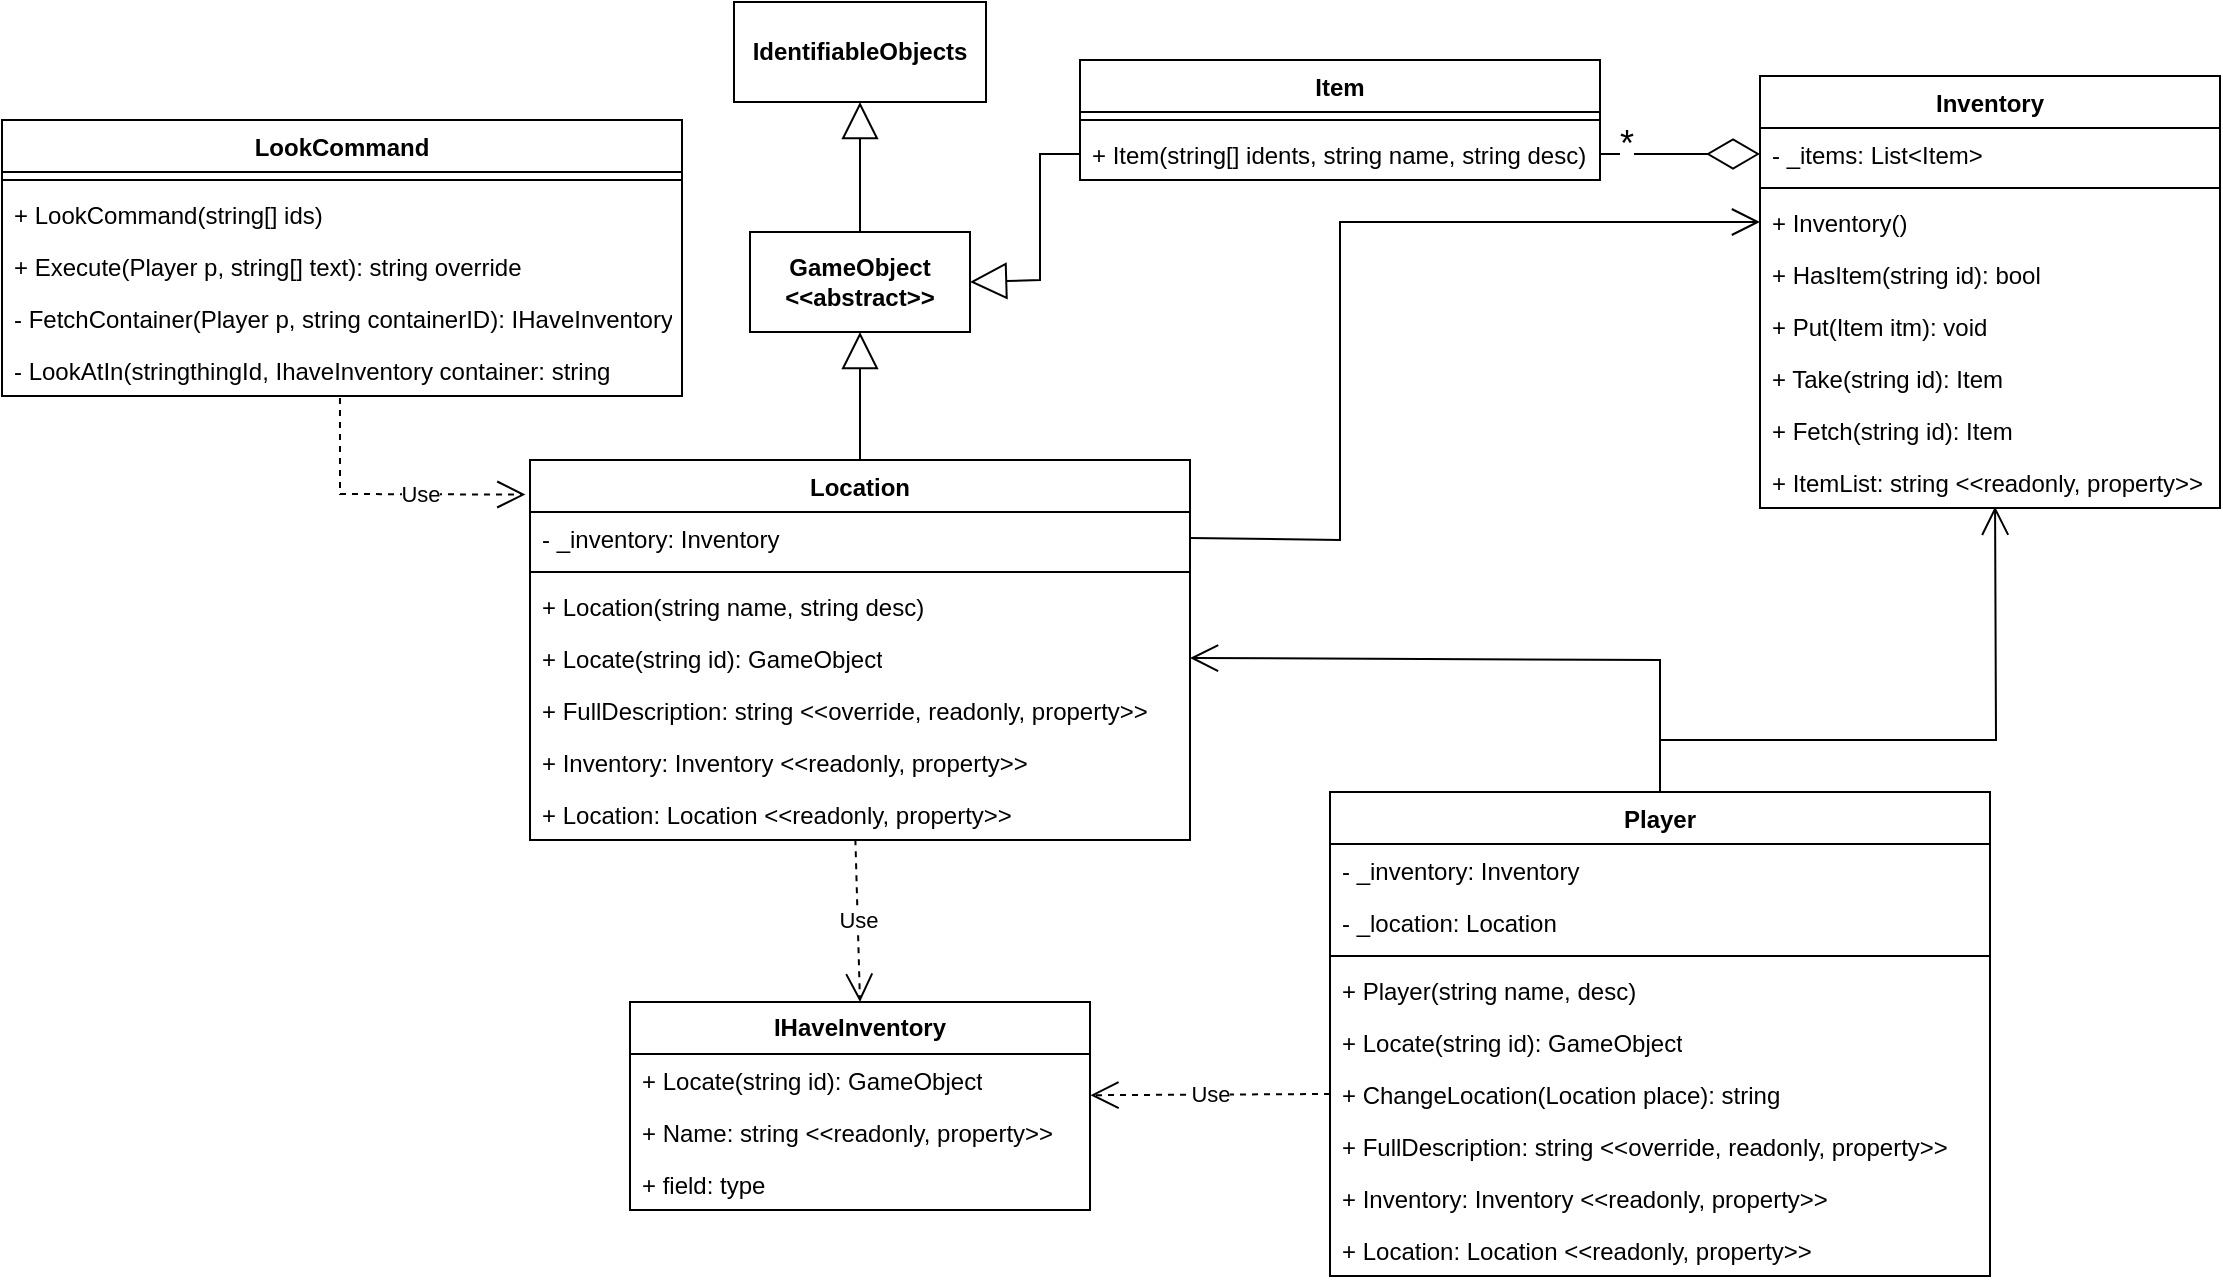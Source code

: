 <mxfile version="22.1.3" type="device" pages="2">
  <diagram name="Class diagram" id="DR_sr9mSw5OCdtNdc02W">
    <mxGraphModel dx="2901" dy="1118" grid="1" gridSize="10" guides="1" tooltips="1" connect="1" arrows="1" fold="1" page="1" pageScale="1" pageWidth="827" pageHeight="1169" math="0" shadow="0">
      <root>
        <mxCell id="0" />
        <mxCell id="1" parent="0" />
        <mxCell id="hLs-pXl9jXcIarvX4DBT-1" value="Location" style="swimlane;fontStyle=1;align=center;verticalAlign=top;childLayout=stackLayout;horizontal=1;startSize=26;horizontalStack=0;resizeParent=1;resizeParentMax=0;resizeLast=0;collapsible=1;marginBottom=0;whiteSpace=wrap;html=1;" parent="1" vertex="1">
          <mxGeometry x="195" y="540" width="330" height="190" as="geometry" />
        </mxCell>
        <mxCell id="hLs-pXl9jXcIarvX4DBT-2" value="- _inventory: Inventory" style="text;strokeColor=none;fillColor=none;align=left;verticalAlign=top;spacingLeft=4;spacingRight=4;overflow=hidden;rotatable=0;points=[[0,0.5],[1,0.5]];portConstraint=eastwest;whiteSpace=wrap;html=1;" parent="hLs-pXl9jXcIarvX4DBT-1" vertex="1">
          <mxGeometry y="26" width="330" height="26" as="geometry" />
        </mxCell>
        <mxCell id="hLs-pXl9jXcIarvX4DBT-3" value="" style="line;strokeWidth=1;fillColor=none;align=left;verticalAlign=middle;spacingTop=-1;spacingLeft=3;spacingRight=3;rotatable=0;labelPosition=right;points=[];portConstraint=eastwest;strokeColor=inherit;" parent="hLs-pXl9jXcIarvX4DBT-1" vertex="1">
          <mxGeometry y="52" width="330" height="8" as="geometry" />
        </mxCell>
        <mxCell id="hLs-pXl9jXcIarvX4DBT-4" value="+ Location(string name, string desc)" style="text;strokeColor=none;fillColor=none;align=left;verticalAlign=top;spacingLeft=4;spacingRight=4;overflow=hidden;rotatable=0;points=[[0,0.5],[1,0.5]];portConstraint=eastwest;whiteSpace=wrap;html=1;" parent="hLs-pXl9jXcIarvX4DBT-1" vertex="1">
          <mxGeometry y="60" width="330" height="26" as="geometry" />
        </mxCell>
        <mxCell id="hLs-pXl9jXcIarvX4DBT-9" value="+ Locate(string id): GameObject" style="text;strokeColor=none;fillColor=none;align=left;verticalAlign=top;spacingLeft=4;spacingRight=4;overflow=hidden;rotatable=0;points=[[0,0.5],[1,0.5]];portConstraint=eastwest;whiteSpace=wrap;html=1;" parent="hLs-pXl9jXcIarvX4DBT-1" vertex="1">
          <mxGeometry y="86" width="330" height="26" as="geometry" />
        </mxCell>
        <mxCell id="hLs-pXl9jXcIarvX4DBT-13" value="+ FullDescription: string &amp;lt;&amp;lt;override, readonly, property&amp;gt;&amp;gt;" style="text;strokeColor=none;fillColor=none;align=left;verticalAlign=top;spacingLeft=4;spacingRight=4;overflow=hidden;rotatable=0;points=[[0,0.5],[1,0.5]];portConstraint=eastwest;whiteSpace=wrap;html=1;" parent="hLs-pXl9jXcIarvX4DBT-1" vertex="1">
          <mxGeometry y="112" width="330" height="26" as="geometry" />
        </mxCell>
        <mxCell id="hLs-pXl9jXcIarvX4DBT-11" value="+ Inventory: Inventory &amp;lt;&amp;lt;readonly, property&amp;gt;&amp;gt;" style="text;strokeColor=none;fillColor=none;align=left;verticalAlign=top;spacingLeft=4;spacingRight=4;overflow=hidden;rotatable=0;points=[[0,0.5],[1,0.5]];portConstraint=eastwest;whiteSpace=wrap;html=1;" parent="hLs-pXl9jXcIarvX4DBT-1" vertex="1">
          <mxGeometry y="138" width="330" height="26" as="geometry" />
        </mxCell>
        <mxCell id="vt_O2ebniHoKEB0Q5vbg-1" value="+ Location: Location &amp;lt;&amp;lt;readonly, property&amp;gt;&amp;gt;" style="text;strokeColor=none;fillColor=none;align=left;verticalAlign=top;spacingLeft=4;spacingRight=4;overflow=hidden;rotatable=0;points=[[0,0.5],[1,0.5]];portConstraint=eastwest;whiteSpace=wrap;html=1;" parent="hLs-pXl9jXcIarvX4DBT-1" vertex="1">
          <mxGeometry y="164" width="330" height="26" as="geometry" />
        </mxCell>
        <mxCell id="hLs-pXl9jXcIarvX4DBT-5" value="&lt;b&gt;GameObject&lt;br&gt;&amp;lt;&amp;lt;abstract&amp;gt;&amp;gt;&lt;br&gt;&lt;/b&gt;" style="html=1;whiteSpace=wrap;" parent="1" vertex="1">
          <mxGeometry x="305" y="426" width="110" height="50" as="geometry" />
        </mxCell>
        <mxCell id="hLs-pXl9jXcIarvX4DBT-6" value="" style="endArrow=block;endSize=16;endFill=0;html=1;rounded=0;exitX=0.5;exitY=0;exitDx=0;exitDy=0;entryX=0.5;entryY=1;entryDx=0;entryDy=0;" parent="1" source="hLs-pXl9jXcIarvX4DBT-1" target="hLs-pXl9jXcIarvX4DBT-5" edge="1">
          <mxGeometry width="160" relative="1" as="geometry">
            <mxPoint x="220" y="720" as="sourcePoint" />
            <mxPoint x="410" y="480" as="targetPoint" />
          </mxGeometry>
        </mxCell>
        <mxCell id="hLs-pXl9jXcIarvX4DBT-14" value="Player" style="swimlane;fontStyle=1;align=center;verticalAlign=top;childLayout=stackLayout;horizontal=1;startSize=26;horizontalStack=0;resizeParent=1;resizeParentMax=0;resizeLast=0;collapsible=1;marginBottom=0;whiteSpace=wrap;html=1;" parent="1" vertex="1">
          <mxGeometry x="595" y="706" width="330" height="242" as="geometry" />
        </mxCell>
        <mxCell id="hLs-pXl9jXcIarvX4DBT-15" value="- _inventory: Inventory" style="text;strokeColor=none;fillColor=none;align=left;verticalAlign=top;spacingLeft=4;spacingRight=4;overflow=hidden;rotatable=0;points=[[0,0.5],[1,0.5]];portConstraint=eastwest;whiteSpace=wrap;html=1;" parent="hLs-pXl9jXcIarvX4DBT-14" vertex="1">
          <mxGeometry y="26" width="330" height="26" as="geometry" />
        </mxCell>
        <mxCell id="hLs-pXl9jXcIarvX4DBT-28" value="- _location: Location" style="text;strokeColor=none;fillColor=none;align=left;verticalAlign=top;spacingLeft=4;spacingRight=4;overflow=hidden;rotatable=0;points=[[0,0.5],[1,0.5]];portConstraint=eastwest;whiteSpace=wrap;html=1;" parent="hLs-pXl9jXcIarvX4DBT-14" vertex="1">
          <mxGeometry y="52" width="330" height="26" as="geometry" />
        </mxCell>
        <mxCell id="hLs-pXl9jXcIarvX4DBT-16" value="" style="line;strokeWidth=1;fillColor=none;align=left;verticalAlign=middle;spacingTop=-1;spacingLeft=3;spacingRight=3;rotatable=0;labelPosition=right;points=[];portConstraint=eastwest;strokeColor=inherit;" parent="hLs-pXl9jXcIarvX4DBT-14" vertex="1">
          <mxGeometry y="78" width="330" height="8" as="geometry" />
        </mxCell>
        <mxCell id="hLs-pXl9jXcIarvX4DBT-17" value="+ Player(string name, desc)" style="text;strokeColor=none;fillColor=none;align=left;verticalAlign=top;spacingLeft=4;spacingRight=4;overflow=hidden;rotatable=0;points=[[0,0.5],[1,0.5]];portConstraint=eastwest;whiteSpace=wrap;html=1;" parent="hLs-pXl9jXcIarvX4DBT-14" vertex="1">
          <mxGeometry y="86" width="330" height="26" as="geometry" />
        </mxCell>
        <mxCell id="hLs-pXl9jXcIarvX4DBT-29" value="+ Locate(string id): GameObject" style="text;strokeColor=none;fillColor=none;align=left;verticalAlign=top;spacingLeft=4;spacingRight=4;overflow=hidden;rotatable=0;points=[[0,0.5],[1,0.5]];portConstraint=eastwest;whiteSpace=wrap;html=1;" parent="hLs-pXl9jXcIarvX4DBT-14" vertex="1">
          <mxGeometry y="112" width="330" height="26" as="geometry" />
        </mxCell>
        <mxCell id="vt_O2ebniHoKEB0Q5vbg-2" value="+ ChangeLocation(Location place): string" style="text;strokeColor=none;fillColor=none;align=left;verticalAlign=top;spacingLeft=4;spacingRight=4;overflow=hidden;rotatable=0;points=[[0,0.5],[1,0.5]];portConstraint=eastwest;whiteSpace=wrap;html=1;" parent="hLs-pXl9jXcIarvX4DBT-14" vertex="1">
          <mxGeometry y="138" width="330" height="26" as="geometry" />
        </mxCell>
        <mxCell id="hLs-pXl9jXcIarvX4DBT-30" value="+ FullDescription: string &amp;lt;&amp;lt;override, readonly, property&amp;gt;&amp;gt;" style="text;strokeColor=none;fillColor=none;align=left;verticalAlign=top;spacingLeft=4;spacingRight=4;overflow=hidden;rotatable=0;points=[[0,0.5],[1,0.5]];portConstraint=eastwest;whiteSpace=wrap;html=1;" parent="hLs-pXl9jXcIarvX4DBT-14" vertex="1">
          <mxGeometry y="164" width="330" height="26" as="geometry" />
        </mxCell>
        <mxCell id="hLs-pXl9jXcIarvX4DBT-31" value="+ Inventory: Inventory &amp;lt;&amp;lt;readonly, property&amp;gt;&amp;gt;" style="text;strokeColor=none;fillColor=none;align=left;verticalAlign=top;spacingLeft=4;spacingRight=4;overflow=hidden;rotatable=0;points=[[0,0.5],[1,0.5]];portConstraint=eastwest;whiteSpace=wrap;html=1;" parent="hLs-pXl9jXcIarvX4DBT-14" vertex="1">
          <mxGeometry y="190" width="330" height="26" as="geometry" />
        </mxCell>
        <mxCell id="vt_O2ebniHoKEB0Q5vbg-3" value="+ Location: Location &amp;lt;&amp;lt;readonly, property&amp;gt;&amp;gt;" style="text;strokeColor=none;fillColor=none;align=left;verticalAlign=top;spacingLeft=4;spacingRight=4;overflow=hidden;rotatable=0;points=[[0,0.5],[1,0.5]];portConstraint=eastwest;whiteSpace=wrap;html=1;" parent="hLs-pXl9jXcIarvX4DBT-14" vertex="1">
          <mxGeometry y="216" width="330" height="26" as="geometry" />
        </mxCell>
        <mxCell id="hLs-pXl9jXcIarvX4DBT-22" value="&lt;b&gt;IHaveInventory&lt;/b&gt;" style="swimlane;fontStyle=0;childLayout=stackLayout;horizontal=1;startSize=26;fillColor=none;horizontalStack=0;resizeParent=1;resizeParentMax=0;resizeLast=0;collapsible=1;marginBottom=0;whiteSpace=wrap;html=1;" parent="1" vertex="1">
          <mxGeometry x="245" y="811" width="230" height="104" as="geometry" />
        </mxCell>
        <mxCell id="hLs-pXl9jXcIarvX4DBT-23" value="+ Locate(string id): GameObject" style="text;strokeColor=none;fillColor=none;align=left;verticalAlign=top;spacingLeft=4;spacingRight=4;overflow=hidden;rotatable=0;points=[[0,0.5],[1,0.5]];portConstraint=eastwest;whiteSpace=wrap;html=1;" parent="hLs-pXl9jXcIarvX4DBT-22" vertex="1">
          <mxGeometry y="26" width="230" height="26" as="geometry" />
        </mxCell>
        <mxCell id="hLs-pXl9jXcIarvX4DBT-24" value="+ Name: string &amp;lt;&amp;lt;readonly, property&amp;gt;&amp;gt;" style="text;strokeColor=none;fillColor=none;align=left;verticalAlign=top;spacingLeft=4;spacingRight=4;overflow=hidden;rotatable=0;points=[[0,0.5],[1,0.5]];portConstraint=eastwest;whiteSpace=wrap;html=1;" parent="hLs-pXl9jXcIarvX4DBT-22" vertex="1">
          <mxGeometry y="52" width="230" height="26" as="geometry" />
        </mxCell>
        <mxCell id="hLs-pXl9jXcIarvX4DBT-25" value="+ field: type" style="text;strokeColor=none;fillColor=none;align=left;verticalAlign=top;spacingLeft=4;spacingRight=4;overflow=hidden;rotatable=0;points=[[0,0.5],[1,0.5]];portConstraint=eastwest;whiteSpace=wrap;html=1;" parent="hLs-pXl9jXcIarvX4DBT-22" vertex="1">
          <mxGeometry y="78" width="230" height="26" as="geometry" />
        </mxCell>
        <mxCell id="hLs-pXl9jXcIarvX4DBT-26" value="&lt;b&gt;IdentifiableObjects&lt;/b&gt;" style="html=1;whiteSpace=wrap;" parent="1" vertex="1">
          <mxGeometry x="297" y="311" width="126" height="50" as="geometry" />
        </mxCell>
        <mxCell id="hLs-pXl9jXcIarvX4DBT-27" value="" style="endArrow=block;endSize=16;endFill=0;html=1;rounded=0;exitX=0.5;exitY=0;exitDx=0;exitDy=0;entryX=0.5;entryY=1;entryDx=0;entryDy=0;" parent="1" source="hLs-pXl9jXcIarvX4DBT-5" target="hLs-pXl9jXcIarvX4DBT-26" edge="1">
          <mxGeometry width="160" relative="1" as="geometry">
            <mxPoint x="460" y="400" as="sourcePoint" />
            <mxPoint x="460" y="300" as="targetPoint" />
          </mxGeometry>
        </mxCell>
        <mxCell id="hLs-pXl9jXcIarvX4DBT-32" value="Inventory" style="swimlane;fontStyle=1;align=center;verticalAlign=top;childLayout=stackLayout;horizontal=1;startSize=26;horizontalStack=0;resizeParent=1;resizeParentMax=0;resizeLast=0;collapsible=1;marginBottom=0;whiteSpace=wrap;html=1;" parent="1" vertex="1">
          <mxGeometry x="810" y="348" width="230" height="216" as="geometry" />
        </mxCell>
        <mxCell id="hLs-pXl9jXcIarvX4DBT-33" value="- _items: List&amp;lt;Item&amp;gt;" style="text;strokeColor=none;fillColor=none;align=left;verticalAlign=top;spacingLeft=4;spacingRight=4;overflow=hidden;rotatable=0;points=[[0,0.5],[1,0.5]];portConstraint=eastwest;whiteSpace=wrap;html=1;" parent="hLs-pXl9jXcIarvX4DBT-32" vertex="1">
          <mxGeometry y="26" width="230" height="26" as="geometry" />
        </mxCell>
        <mxCell id="hLs-pXl9jXcIarvX4DBT-34" value="" style="line;strokeWidth=1;fillColor=none;align=left;verticalAlign=middle;spacingTop=-1;spacingLeft=3;spacingRight=3;rotatable=0;labelPosition=right;points=[];portConstraint=eastwest;strokeColor=inherit;" parent="hLs-pXl9jXcIarvX4DBT-32" vertex="1">
          <mxGeometry y="52" width="230" height="8" as="geometry" />
        </mxCell>
        <mxCell id="hLs-pXl9jXcIarvX4DBT-35" value="+ Inventory()" style="text;strokeColor=none;fillColor=none;align=left;verticalAlign=top;spacingLeft=4;spacingRight=4;overflow=hidden;rotatable=0;points=[[0,0.5],[1,0.5]];portConstraint=eastwest;whiteSpace=wrap;html=1;" parent="hLs-pXl9jXcIarvX4DBT-32" vertex="1">
          <mxGeometry y="60" width="230" height="26" as="geometry" />
        </mxCell>
        <mxCell id="hLs-pXl9jXcIarvX4DBT-36" value="+ HasItem(string id): bool" style="text;strokeColor=none;fillColor=none;align=left;verticalAlign=top;spacingLeft=4;spacingRight=4;overflow=hidden;rotatable=0;points=[[0,0.5],[1,0.5]];portConstraint=eastwest;whiteSpace=wrap;html=1;" parent="hLs-pXl9jXcIarvX4DBT-32" vertex="1">
          <mxGeometry y="86" width="230" height="26" as="geometry" />
        </mxCell>
        <mxCell id="hLs-pXl9jXcIarvX4DBT-37" value="+ Put(Item itm): void" style="text;strokeColor=none;fillColor=none;align=left;verticalAlign=top;spacingLeft=4;spacingRight=4;overflow=hidden;rotatable=0;points=[[0,0.5],[1,0.5]];portConstraint=eastwest;whiteSpace=wrap;html=1;" parent="hLs-pXl9jXcIarvX4DBT-32" vertex="1">
          <mxGeometry y="112" width="230" height="26" as="geometry" />
        </mxCell>
        <mxCell id="hLs-pXl9jXcIarvX4DBT-38" value="+ Take(string id): Item" style="text;strokeColor=none;fillColor=none;align=left;verticalAlign=top;spacingLeft=4;spacingRight=4;overflow=hidden;rotatable=0;points=[[0,0.5],[1,0.5]];portConstraint=eastwest;whiteSpace=wrap;html=1;" parent="hLs-pXl9jXcIarvX4DBT-32" vertex="1">
          <mxGeometry y="138" width="230" height="26" as="geometry" />
        </mxCell>
        <mxCell id="hLs-pXl9jXcIarvX4DBT-39" value="+ Fetch(string id): Item" style="text;strokeColor=none;fillColor=none;align=left;verticalAlign=top;spacingLeft=4;spacingRight=4;overflow=hidden;rotatable=0;points=[[0,0.5],[1,0.5]];portConstraint=eastwest;whiteSpace=wrap;html=1;" parent="hLs-pXl9jXcIarvX4DBT-32" vertex="1">
          <mxGeometry y="164" width="230" height="26" as="geometry" />
        </mxCell>
        <mxCell id="hLs-pXl9jXcIarvX4DBT-40" value="+ ItemList: string &amp;lt;&amp;lt;readonly, property&amp;gt;&amp;gt;" style="text;strokeColor=none;fillColor=none;align=left;verticalAlign=top;spacingLeft=4;spacingRight=4;overflow=hidden;rotatable=0;points=[[0,0.5],[1,0.5]];portConstraint=eastwest;whiteSpace=wrap;html=1;" parent="hLs-pXl9jXcIarvX4DBT-32" vertex="1">
          <mxGeometry y="190" width="230" height="26" as="geometry" />
        </mxCell>
        <mxCell id="hLs-pXl9jXcIarvX4DBT-41" value="Item" style="swimlane;fontStyle=1;align=center;verticalAlign=top;childLayout=stackLayout;horizontal=1;startSize=26;horizontalStack=0;resizeParent=1;resizeParentMax=0;resizeLast=0;collapsible=1;marginBottom=0;whiteSpace=wrap;html=1;" parent="1" vertex="1">
          <mxGeometry x="470" y="340" width="260" height="60" as="geometry" />
        </mxCell>
        <mxCell id="hLs-pXl9jXcIarvX4DBT-43" value="" style="line;strokeWidth=1;fillColor=none;align=left;verticalAlign=middle;spacingTop=-1;spacingLeft=3;spacingRight=3;rotatable=0;labelPosition=right;points=[];portConstraint=eastwest;strokeColor=inherit;" parent="hLs-pXl9jXcIarvX4DBT-41" vertex="1">
          <mxGeometry y="26" width="260" height="8" as="geometry" />
        </mxCell>
        <mxCell id="hLs-pXl9jXcIarvX4DBT-44" value="+ Item(string[] idents, string name, string desc)" style="text;strokeColor=none;fillColor=none;align=left;verticalAlign=top;spacingLeft=4;spacingRight=4;overflow=hidden;rotatable=0;points=[[0,0.5],[1,0.5]];portConstraint=eastwest;whiteSpace=wrap;html=1;" parent="hLs-pXl9jXcIarvX4DBT-41" vertex="1">
          <mxGeometry y="34" width="260" height="26" as="geometry" />
        </mxCell>
        <mxCell id="hLs-pXl9jXcIarvX4DBT-45" value="" style="endArrow=block;endSize=16;endFill=0;html=1;rounded=0;exitX=0;exitY=0.5;exitDx=0;exitDy=0;entryX=1;entryY=0.5;entryDx=0;entryDy=0;" parent="1" source="hLs-pXl9jXcIarvX4DBT-44" target="hLs-pXl9jXcIarvX4DBT-5" edge="1">
          <mxGeometry width="160" relative="1" as="geometry">
            <mxPoint x="470" y="304" as="sourcePoint" />
            <mxPoint x="470" y="240" as="targetPoint" />
            <Array as="points">
              <mxPoint x="450" y="387" />
              <mxPoint x="450" y="450" />
            </Array>
          </mxGeometry>
        </mxCell>
        <mxCell id="hLs-pXl9jXcIarvX4DBT-47" value="" style="endArrow=diamondThin;endFill=0;endSize=24;html=1;rounded=0;exitX=1;exitY=0.5;exitDx=0;exitDy=0;entryX=0;entryY=0.5;entryDx=0;entryDy=0;" parent="1" source="hLs-pXl9jXcIarvX4DBT-44" target="hLs-pXl9jXcIarvX4DBT-33" edge="1">
          <mxGeometry width="160" relative="1" as="geometry">
            <mxPoint x="600" y="470" as="sourcePoint" />
            <mxPoint x="760" y="470" as="targetPoint" />
          </mxGeometry>
        </mxCell>
        <mxCell id="hLs-pXl9jXcIarvX4DBT-48" value="&lt;font style=&quot;font-size: 18px;&quot;&gt;*&lt;/font&gt;" style="edgeLabel;html=1;align=center;verticalAlign=middle;resizable=0;points=[];rotation=0;" parent="hLs-pXl9jXcIarvX4DBT-47" vertex="1" connectable="0">
          <mxGeometry x="-0.508" y="2" relative="1" as="geometry">
            <mxPoint x="-7" y="-3" as="offset" />
          </mxGeometry>
        </mxCell>
        <mxCell id="hLs-pXl9jXcIarvX4DBT-49" value="" style="endArrow=open;endFill=1;endSize=12;html=1;rounded=0;entryX=0;entryY=0.5;entryDx=0;entryDy=0;exitX=1;exitY=0.5;exitDx=0;exitDy=0;" parent="1" source="hLs-pXl9jXcIarvX4DBT-2" target="hLs-pXl9jXcIarvX4DBT-35" edge="1">
          <mxGeometry width="160" relative="1" as="geometry">
            <mxPoint x="530" y="580" as="sourcePoint" />
            <mxPoint x="640" y="470" as="targetPoint" />
            <Array as="points">
              <mxPoint x="600" y="580" />
              <mxPoint x="600" y="421" />
            </Array>
          </mxGeometry>
        </mxCell>
        <mxCell id="hLs-pXl9jXcIarvX4DBT-50" value="" style="endArrow=open;endFill=1;endSize=12;html=1;rounded=0;exitX=0.5;exitY=0;exitDx=0;exitDy=0;entryX=0.511;entryY=0.974;entryDx=0;entryDy=0;entryPerimeter=0;" parent="1" source="hLs-pXl9jXcIarvX4DBT-14" target="hLs-pXl9jXcIarvX4DBT-40" edge="1">
          <mxGeometry width="160" relative="1" as="geometry">
            <mxPoint x="620" y="660" as="sourcePoint" />
            <mxPoint x="780" y="660" as="targetPoint" />
            <Array as="points">
              <mxPoint x="760" y="680" />
              <mxPoint x="928" y="680" />
            </Array>
          </mxGeometry>
        </mxCell>
        <mxCell id="hLs-pXl9jXcIarvX4DBT-51" value="Use" style="endArrow=open;endSize=12;dashed=1;html=1;rounded=0;exitX=0.493;exitY=0.987;exitDx=0;exitDy=0;exitPerimeter=0;entryX=0.5;entryY=0;entryDx=0;entryDy=0;" parent="1" source="vt_O2ebniHoKEB0Q5vbg-1" target="hLs-pXl9jXcIarvX4DBT-22" edge="1">
          <mxGeometry width="160" relative="1" as="geometry">
            <mxPoint x="220" y="790" as="sourcePoint" />
            <mxPoint x="280" y="750" as="targetPoint" />
          </mxGeometry>
        </mxCell>
        <mxCell id="hLs-pXl9jXcIarvX4DBT-52" value="Use" style="endArrow=open;endSize=12;dashed=1;html=1;rounded=0;exitX=0;exitY=0.5;exitDx=0;exitDy=0;entryX=1.001;entryY=0.792;entryDx=0;entryDy=0;entryPerimeter=0;" parent="1" source="vt_O2ebniHoKEB0Q5vbg-2" target="hLs-pXl9jXcIarvX4DBT-23" edge="1">
          <mxGeometry width="160" relative="1" as="geometry">
            <mxPoint x="554" y="680" as="sourcePoint" />
            <mxPoint x="470" y="857" as="targetPoint" />
          </mxGeometry>
        </mxCell>
        <mxCell id="vt_O2ebniHoKEB0Q5vbg-5" value="" style="endArrow=open;endFill=1;endSize=12;html=1;rounded=0;exitX=0.5;exitY=0;exitDx=0;exitDy=0;entryX=1;entryY=0.5;entryDx=0;entryDy=0;" parent="1" source="hLs-pXl9jXcIarvX4DBT-14" edge="1">
          <mxGeometry width="160" relative="1" as="geometry">
            <mxPoint x="770" y="760" as="sourcePoint" />
            <mxPoint x="525" y="639.0" as="targetPoint" />
            <Array as="points">
              <mxPoint x="760" y="640" />
            </Array>
          </mxGeometry>
        </mxCell>
        <mxCell id="nBwK6e85InNH3hzt-YAg-1" value="LookCommand" style="swimlane;fontStyle=1;align=center;verticalAlign=top;childLayout=stackLayout;horizontal=1;startSize=26;horizontalStack=0;resizeParent=1;resizeParentMax=0;resizeLast=0;collapsible=1;marginBottom=0;whiteSpace=wrap;html=1;" parent="1" vertex="1">
          <mxGeometry x="-69" y="370" width="340" height="138" as="geometry" />
        </mxCell>
        <mxCell id="nBwK6e85InNH3hzt-YAg-2" value="" style="line;strokeWidth=1;fillColor=none;align=left;verticalAlign=middle;spacingTop=-1;spacingLeft=3;spacingRight=3;rotatable=0;labelPosition=right;points=[];portConstraint=eastwest;strokeColor=inherit;" parent="nBwK6e85InNH3hzt-YAg-1" vertex="1">
          <mxGeometry y="26" width="340" height="8" as="geometry" />
        </mxCell>
        <mxCell id="nBwK6e85InNH3hzt-YAg-3" value="+ LookCommand(string[] ids)" style="text;strokeColor=none;fillColor=none;align=left;verticalAlign=top;spacingLeft=4;spacingRight=4;overflow=hidden;rotatable=0;points=[[0,0.5],[1,0.5]];portConstraint=eastwest;whiteSpace=wrap;html=1;" parent="nBwK6e85InNH3hzt-YAg-1" vertex="1">
          <mxGeometry y="34" width="340" height="26" as="geometry" />
        </mxCell>
        <mxCell id="nBwK6e85InNH3hzt-YAg-4" value="+ Execute(Player p, string[] text): string override" style="text;strokeColor=none;fillColor=none;align=left;verticalAlign=top;spacingLeft=4;spacingRight=4;overflow=hidden;rotatable=0;points=[[0,0.5],[1,0.5]];portConstraint=eastwest;whiteSpace=wrap;html=1;" parent="nBwK6e85InNH3hzt-YAg-1" vertex="1">
          <mxGeometry y="60" width="340" height="26" as="geometry" />
        </mxCell>
        <mxCell id="nBwK6e85InNH3hzt-YAg-5" value="- FetchContainer(Player p, string containerID): IHaveInventory" style="text;strokeColor=none;fillColor=none;align=left;verticalAlign=top;spacingLeft=4;spacingRight=4;overflow=hidden;rotatable=0;points=[[0,0.5],[1,0.5]];portConstraint=eastwest;whiteSpace=wrap;html=1;" parent="nBwK6e85InNH3hzt-YAg-1" vertex="1">
          <mxGeometry y="86" width="340" height="26" as="geometry" />
        </mxCell>
        <mxCell id="nBwK6e85InNH3hzt-YAg-6" value="- LookAtIn(stringthingId, IhaveInventory container: string" style="text;strokeColor=none;fillColor=none;align=left;verticalAlign=top;spacingLeft=4;spacingRight=4;overflow=hidden;rotatable=0;points=[[0,0.5],[1,0.5]];portConstraint=eastwest;whiteSpace=wrap;html=1;" parent="nBwK6e85InNH3hzt-YAg-1" vertex="1">
          <mxGeometry y="112" width="340" height="26" as="geometry" />
        </mxCell>
        <mxCell id="nBwK6e85InNH3hzt-YAg-7" value="Use" style="endArrow=open;endSize=12;dashed=1;html=1;rounded=0;entryX=-0.007;entryY=0.091;entryDx=0;entryDy=0;entryPerimeter=0;exitX=0.497;exitY=1.038;exitDx=0;exitDy=0;exitPerimeter=0;" parent="1" source="nBwK6e85InNH3hzt-YAg-6" target="hLs-pXl9jXcIarvX4DBT-1" edge="1">
          <mxGeometry x="0.251" width="160" relative="1" as="geometry">
            <mxPoint x="-120" y="590" as="sourcePoint" />
            <mxPoint x="40" y="590" as="targetPoint" />
            <Array as="points">
              <mxPoint x="100" y="557" />
            </Array>
            <mxPoint as="offset" />
          </mxGeometry>
        </mxCell>
      </root>
    </mxGraphModel>
  </diagram>
  <diagram id="clqTjQ10jBK7a-zFWq9X" name="Sequence diagram">
    <mxGraphModel dx="2257" dy="771" grid="1" gridSize="10" guides="1" tooltips="1" connect="1" arrows="1" fold="1" page="1" pageScale="1" pageWidth="827" pageHeight="1169" math="0" shadow="0">
      <root>
        <mxCell id="0" />
        <mxCell id="1" parent="0" />
        <mxCell id="AKKE08FFjBf_-YG7INTh-5" value=":LookCommand" style="shape=umlLifeline;perimeter=lifelinePerimeter;whiteSpace=wrap;html=1;container=1;dropTarget=0;collapsible=0;recursiveResize=0;outlineConnect=0;portConstraint=eastwest;newEdgeStyle={&quot;curved&quot;:0,&quot;rounded&quot;:0};" parent="1" vertex="1">
          <mxGeometry x="521" y="630" width="110" height="200" as="geometry" />
        </mxCell>
        <mxCell id="AKKE08FFjBf_-YG7INTh-7" value="" style="html=1;points=[[0,0,0,0,5],[0,1,0,0,-5],[1,0,0,0,5],[1,1,0,0,-5]];perimeter=orthogonalPerimeter;outlineConnect=0;targetShapes=umlLifeline;portConstraint=eastwest;newEdgeStyle={&quot;curved&quot;:0,&quot;rounded&quot;:0};" parent="AKKE08FFjBf_-YG7INTh-5" vertex="1">
          <mxGeometry x="50" y="50" width="10" height="110" as="geometry" />
        </mxCell>
        <mxCell id="AKKE08FFjBf_-YG7INTh-11" value="" style="html=1;points=[[0,0,0,0,5],[0,1,0,0,-5],[1,0,0,0,5],[1,1,0,0,-5]];perimeter=orthogonalPerimeter;outlineConnect=0;targetShapes=umlLifeline;portConstraint=eastwest;newEdgeStyle={&quot;curved&quot;:0,&quot;rounded&quot;:0};" parent="AKKE08FFjBf_-YG7INTh-5" vertex="1">
          <mxGeometry x="56" y="59" width="10" height="51" as="geometry" />
        </mxCell>
        <mxCell id="AKKE08FFjBf_-YG7INTh-14" value="return &quot;...&quot;" style="html=1;verticalAlign=bottom;endArrow=open;dashed=1;endSize=8;curved=0;rounded=0;exitX=1;exitY=1;exitDx=0;exitDy=-5;exitPerimeter=0;entryX=1;entryY=1;entryDx=0;entryDy=-5;entryPerimeter=0;" parent="AKKE08FFjBf_-YG7INTh-5" source="AKKE08FFjBf_-YG7INTh-11" target="AKKE08FFjBf_-YG7INTh-7" edge="1">
          <mxGeometry relative="1" as="geometry">
            <mxPoint x="137" y="230" as="sourcePoint" />
            <mxPoint x="-51" y="230" as="targetPoint" />
            <Array as="points">
              <mxPoint x="99" y="130" />
            </Array>
          </mxGeometry>
        </mxCell>
        <mxCell id="AKKE08FFjBf_-YG7INTh-6" value="Execute(p, [&quot;Look&quot;])" style="html=1;verticalAlign=bottom;endArrow=block;curved=0;rounded=0;" parent="1" target="AKKE08FFjBf_-YG7INTh-7" edge="1">
          <mxGeometry x="-0.426" width="80" relative="1" as="geometry">
            <mxPoint x="450" y="690" as="sourcePoint" />
            <mxPoint x="570" y="690" as="targetPoint" />
            <mxPoint as="offset" />
          </mxGeometry>
        </mxCell>
        <mxCell id="AKKE08FFjBf_-YG7INTh-8" value=":Location" style="shape=umlLifeline;perimeter=lifelinePerimeter;whiteSpace=wrap;html=1;container=1;dropTarget=0;collapsible=0;recursiveResize=0;outlineConnect=0;portConstraint=eastwest;newEdgeStyle={&quot;curved&quot;:0,&quot;rounded&quot;:0};" parent="1" vertex="1">
          <mxGeometry x="691" y="630" width="100" height="200" as="geometry" />
        </mxCell>
        <mxCell id="AKKE08FFjBf_-YG7INTh-9" value="" style="html=1;points=[[0,0,0,0,5],[0,1,0,0,-5],[1,0,0,0,5],[1,1,0,0,-5]];perimeter=orthogonalPerimeter;outlineConnect=0;targetShapes=umlLifeline;portConstraint=eastwest;newEdgeStyle={&quot;curved&quot;:0,&quot;rounded&quot;:0};" parent="AKKE08FFjBf_-YG7INTh-8" vertex="1">
          <mxGeometry x="45" y="61" width="10" height="41" as="geometry" />
        </mxCell>
        <mxCell id="AKKE08FFjBf_-YG7INTh-10" value="FullDescription" style="html=1;verticalAlign=bottom;endArrow=block;curved=0;rounded=0;entryX=0;entryY=0;entryDx=0;entryDy=5;entryPerimeter=0;" parent="1" source="AKKE08FFjBf_-YG7INTh-11" target="AKKE08FFjBf_-YG7INTh-9" edge="1">
          <mxGeometry width="80" relative="1" as="geometry">
            <mxPoint x="590" y="697" as="sourcePoint" />
            <mxPoint x="779.5" y="697" as="targetPoint" />
          </mxGeometry>
        </mxCell>
        <mxCell id="AKKE08FFjBf_-YG7INTh-13" value="return &quot;...&quot;" style="html=1;verticalAlign=bottom;endArrow=open;dashed=1;endSize=8;curved=0;rounded=0;exitX=0;exitY=1;exitDx=0;exitDy=-5;exitPerimeter=0;" parent="1" source="AKKE08FFjBf_-YG7INTh-9" target="AKKE08FFjBf_-YG7INTh-11" edge="1">
          <mxGeometry relative="1" as="geometry">
            <mxPoint x="700" y="730" as="sourcePoint" />
            <mxPoint x="590" y="730" as="targetPoint" />
          </mxGeometry>
        </mxCell>
        <mxCell id="AKKE08FFjBf_-YG7INTh-15" value="return &quot;...&quot;" style="html=1;verticalAlign=bottom;endArrow=open;dashed=1;endSize=8;curved=0;rounded=0;exitX=0;exitY=1;exitDx=0;exitDy=-5;exitPerimeter=0;" parent="1" source="AKKE08FFjBf_-YG7INTh-7" edge="1">
          <mxGeometry relative="1" as="geometry">
            <mxPoint x="560" y="790" as="sourcePoint" />
            <mxPoint x="440" y="785" as="targetPoint" />
          </mxGeometry>
        </mxCell>
        <mxCell id="AKKE08FFjBf_-YG7INTh-16" value=":LookCommand" style="shape=umlLifeline;perimeter=lifelinePerimeter;whiteSpace=wrap;html=1;container=1;dropTarget=0;collapsible=0;recursiveResize=0;outlineConnect=0;portConstraint=eastwest;newEdgeStyle={&quot;curved&quot;:0,&quot;rounded&quot;:0};" parent="1" vertex="1">
          <mxGeometry x="81" y="300" width="100" height="290" as="geometry" />
        </mxCell>
        <mxCell id="AKKE08FFjBf_-YG7INTh-20" value="" style="html=1;points=[[0,0,0,0,5],[0,1,0,0,-5],[1,0,0,0,5],[1,1,0,0,-5]];perimeter=orthogonalPerimeter;outlineConnect=0;targetShapes=umlLifeline;portConstraint=eastwest;newEdgeStyle={&quot;curved&quot;:0,&quot;rounded&quot;:0};" parent="AKKE08FFjBf_-YG7INTh-16" vertex="1">
          <mxGeometry x="45" y="60" width="10" height="210" as="geometry" />
        </mxCell>
        <mxCell id="AKKE08FFjBf_-YG7INTh-22" value="" style="html=1;points=[[0,0,0,0,5],[0,1,0,0,-5],[1,0,0,0,5],[1,1,0,0,-5]];perimeter=orthogonalPerimeter;outlineConnect=0;targetShapes=umlLifeline;portConstraint=eastwest;newEdgeStyle={&quot;curved&quot;:0,&quot;rounded&quot;:0};" parent="AKKE08FFjBf_-YG7INTh-16" vertex="1">
          <mxGeometry x="53" y="81" width="10" height="170" as="geometry" />
        </mxCell>
        <mxCell id="AKKE08FFjBf_-YG7INTh-25" value="LookAtIn&lt;br&gt;(p,&quot;gem&quot;,&quot;garden&quot;)" style="html=1;verticalAlign=bottom;endArrow=block;curved=0;rounded=0;exitX=1;exitY=0;exitDx=0;exitDy=5;exitPerimeter=0;entryX=1;entryY=0;entryDx=0;entryDy=5;entryPerimeter=0;" parent="AKKE08FFjBf_-YG7INTh-16" source="AKKE08FFjBf_-YG7INTh-20" target="AKKE08FFjBf_-YG7INTh-22" edge="1">
          <mxGeometry x="0.059" y="32" width="80" relative="1" as="geometry">
            <mxPoint x="79" y="60" as="sourcePoint" />
            <mxPoint x="159" y="60" as="targetPoint" />
            <Array as="points">
              <mxPoint x="89" y="70" />
            </Array>
            <mxPoint x="13" y="-17" as="offset" />
          </mxGeometry>
        </mxCell>
        <mxCell id="AKKE08FFjBf_-YG7INTh-34" value="return &quot;...&quot;" style="html=1;verticalAlign=bottom;endArrow=open;dashed=1;endSize=8;curved=0;rounded=0;exitX=1;exitY=1;exitDx=0;exitDy=-5;exitPerimeter=0;entryX=1;entryY=1;entryDx=0;entryDy=-5;entryPerimeter=0;" parent="AKKE08FFjBf_-YG7INTh-16" source="AKKE08FFjBf_-YG7INTh-22" target="AKKE08FFjBf_-YG7INTh-20" edge="1">
          <mxGeometry x="-0.051" y="5" relative="1" as="geometry">
            <mxPoint x="442" y="242" as="sourcePoint" />
            <mxPoint x="73" y="242" as="targetPoint" />
            <Array as="points">
              <mxPoint x="109" y="260" />
            </Array>
            <mxPoint as="offset" />
          </mxGeometry>
        </mxCell>
        <mxCell id="AKKE08FFjBf_-YG7INTh-17" value="p:Player" style="shape=umlLifeline;perimeter=lifelinePerimeter;whiteSpace=wrap;html=1;container=1;dropTarget=0;collapsible=0;recursiveResize=0;outlineConnect=0;portConstraint=eastwest;newEdgeStyle={&quot;curved&quot;:0,&quot;rounded&quot;:0};" parent="1" vertex="1">
          <mxGeometry x="222" y="300" width="100" height="290" as="geometry" />
        </mxCell>
        <mxCell id="AKKE08FFjBf_-YG7INTh-24" value="" style="html=1;points=[[0,0,0,0,5],[0,1,0,0,-5],[1,0,0,0,5],[1,1,0,0,-5]];perimeter=orthogonalPerimeter;outlineConnect=0;targetShapes=umlLifeline;portConstraint=eastwest;newEdgeStyle={&quot;curved&quot;:0,&quot;rounded&quot;:0};" parent="AKKE08FFjBf_-YG7INTh-17" vertex="1">
          <mxGeometry x="45" y="105" width="10" height="35" as="geometry" />
        </mxCell>
        <mxCell id="AKKE08FFjBf_-YG7INTh-18" value=":Location" style="shape=umlLifeline;perimeter=lifelinePerimeter;whiteSpace=wrap;html=1;container=1;dropTarget=0;collapsible=0;recursiveResize=0;outlineConnect=0;portConstraint=eastwest;newEdgeStyle={&quot;curved&quot;:0,&quot;rounded&quot;:0};" parent="1" vertex="1">
          <mxGeometry x="352" y="300" width="100" height="290" as="geometry" />
        </mxCell>
        <mxCell id="AKKE08FFjBf_-YG7INTh-28" value="" style="html=1;points=[[0,0,0,0,5],[0,1,0,0,-5],[1,0,0,0,5],[1,1,0,0,-5]];perimeter=orthogonalPerimeter;outlineConnect=0;targetShapes=umlLifeline;portConstraint=eastwest;newEdgeStyle={&quot;curved&quot;:0,&quot;rounded&quot;:0};" parent="AKKE08FFjBf_-YG7INTh-18" vertex="1">
          <mxGeometry x="45" y="149" width="10" height="40" as="geometry" />
        </mxCell>
        <mxCell id="AKKE08FFjBf_-YG7INTh-19" value=":Item" style="shape=umlLifeline;perimeter=lifelinePerimeter;whiteSpace=wrap;html=1;container=1;dropTarget=0;collapsible=0;recursiveResize=0;outlineConnect=0;portConstraint=eastwest;newEdgeStyle={&quot;curved&quot;:0,&quot;rounded&quot;:0};" parent="1" vertex="1">
          <mxGeometry x="468" y="300" width="100" height="290" as="geometry" />
        </mxCell>
        <mxCell id="AKKE08FFjBf_-YG7INTh-31" value="" style="html=1;points=[[0,0,0,0,5],[0,1,0,0,-5],[1,0,0,0,5],[1,1,0,0,-5]];perimeter=orthogonalPerimeter;outlineConnect=0;targetShapes=umlLifeline;portConstraint=eastwest;newEdgeStyle={&quot;curved&quot;:0,&quot;rounded&quot;:0};" parent="AKKE08FFjBf_-YG7INTh-19" vertex="1">
          <mxGeometry x="45" y="200" width="10" height="40" as="geometry" />
        </mxCell>
        <mxCell id="AKKE08FFjBf_-YG7INTh-21" value="Execute&lt;br&gt;(p, [&quot;look&quot;,&quot;at&quot;, &lt;br&gt;&quot;gem&quot;])" style="html=1;verticalAlign=bottom;endArrow=block;curved=0;rounded=0;entryX=0;entryY=0;entryDx=0;entryDy=5;entryPerimeter=0;" parent="1" target="AKKE08FFjBf_-YG7INTh-20" edge="1">
          <mxGeometry x="-0.706" width="80" relative="1" as="geometry">
            <mxPoint x="-10" y="365" as="sourcePoint" />
            <mxPoint x="70" y="370" as="targetPoint" />
            <mxPoint as="offset" />
          </mxGeometry>
        </mxCell>
        <mxCell id="AKKE08FFjBf_-YG7INTh-26" value="Locate(&quot;garden&quot;)" style="html=1;verticalAlign=bottom;endArrow=block;curved=0;rounded=0;entryX=0;entryY=0;entryDx=0;entryDy=5;entryPerimeter=0;" parent="1" source="AKKE08FFjBf_-YG7INTh-22" target="AKKE08FFjBf_-YG7INTh-24" edge="1">
          <mxGeometry width="80" relative="1" as="geometry">
            <mxPoint x="170" y="410" as="sourcePoint" />
            <mxPoint x="250" y="410" as="targetPoint" />
          </mxGeometry>
        </mxCell>
        <mxCell id="AKKE08FFjBf_-YG7INTh-27" value="return &quot;garden&quot;" style="html=1;verticalAlign=bottom;endArrow=open;dashed=1;endSize=8;curved=0;rounded=0;exitX=0;exitY=1;exitDx=0;exitDy=-5;exitPerimeter=0;" parent="1" source="AKKE08FFjBf_-YG7INTh-24" edge="1">
          <mxGeometry relative="1" as="geometry">
            <mxPoint x="286" y="435" as="sourcePoint" />
            <mxPoint x="144" y="435" as="targetPoint" />
          </mxGeometry>
        </mxCell>
        <mxCell id="AKKE08FFjBf_-YG7INTh-29" value="Locate(&quot;gem&quot;)" style="html=1;verticalAlign=bottom;endArrow=block;curved=0;rounded=0;" parent="1" target="AKKE08FFjBf_-YG7INTh-28" edge="1">
          <mxGeometry width="80" relative="1" as="geometry">
            <mxPoint x="144" y="460" as="sourcePoint" />
            <mxPoint x="390" y="460" as="targetPoint" />
          </mxGeometry>
        </mxCell>
        <mxCell id="AKKE08FFjBf_-YG7INTh-30" value="return &quot;gem&quot;" style="html=1;verticalAlign=bottom;endArrow=open;dashed=1;endSize=8;curved=0;rounded=0;exitX=0;exitY=1;exitDx=0;exitDy=-5;exitPerimeter=0;" parent="1" source="AKKE08FFjBf_-YG7INTh-28" edge="1">
          <mxGeometry x="-0.038" relative="1" as="geometry">
            <mxPoint x="406" y="484" as="sourcePoint" />
            <mxPoint x="144" y="484" as="targetPoint" />
            <mxPoint as="offset" />
          </mxGeometry>
        </mxCell>
        <mxCell id="AKKE08FFjBf_-YG7INTh-32" value="FullDescription" style="html=1;verticalAlign=bottom;endArrow=block;curved=0;rounded=0;entryX=0;entryY=0;entryDx=0;entryDy=5;entryPerimeter=0;" parent="1" edge="1">
          <mxGeometry x="0.008" width="80" relative="1" as="geometry">
            <mxPoint x="144" y="510" as="sourcePoint" />
            <mxPoint x="513" y="510" as="targetPoint" />
            <mxPoint as="offset" />
          </mxGeometry>
        </mxCell>
        <mxCell id="AKKE08FFjBf_-YG7INTh-33" value="return &quot;...&quot;" style="html=1;verticalAlign=bottom;endArrow=open;dashed=1;endSize=8;curved=0;rounded=0;exitX=0;exitY=1;exitDx=0;exitDy=-5;exitPerimeter=0;" parent="1" edge="1">
          <mxGeometry relative="1" as="geometry">
            <mxPoint x="513" y="532" as="sourcePoint" />
            <mxPoint x="144" y="532" as="targetPoint" />
          </mxGeometry>
        </mxCell>
        <mxCell id="AKKE08FFjBf_-YG7INTh-35" value="return &quot;...&quot;" style="html=1;verticalAlign=bottom;endArrow=open;dashed=1;endSize=8;curved=0;rounded=0;exitX=0;exitY=1;exitDx=0;exitDy=-5;exitPerimeter=0;" parent="1" source="AKKE08FFjBf_-YG7INTh-20" edge="1">
          <mxGeometry relative="1" as="geometry">
            <mxPoint x="120" y="560" as="sourcePoint" />
            <mxPoint y="565" as="targetPoint" />
          </mxGeometry>
        </mxCell>
        <mxCell id="-tDefXXr_pi6X9qkGpV6-1" value=":LookCommand" style="shape=umlLifeline;perimeter=lifelinePerimeter;whiteSpace=wrap;html=1;container=1;dropTarget=0;collapsible=0;recursiveResize=0;outlineConnect=0;portConstraint=eastwest;newEdgeStyle={&quot;curved&quot;:0,&quot;rounded&quot;:0};" parent="1" vertex="1">
          <mxGeometry x="721" y="280" width="100" height="290" as="geometry" />
        </mxCell>
        <mxCell id="-tDefXXr_pi6X9qkGpV6-2" value="" style="html=1;points=[[0,0,0,0,5],[0,1,0,0,-5],[1,0,0,0,5],[1,1,0,0,-5]];perimeter=orthogonalPerimeter;outlineConnect=0;targetShapes=umlLifeline;portConstraint=eastwest;newEdgeStyle={&quot;curved&quot;:0,&quot;rounded&quot;:0};" parent="-tDefXXr_pi6X9qkGpV6-1" vertex="1">
          <mxGeometry x="45" y="60" width="10" height="210" as="geometry" />
        </mxCell>
        <mxCell id="-tDefXXr_pi6X9qkGpV6-3" value="" style="html=1;points=[[0,0,0,0,5],[0,1,0,0,-5],[1,0,0,0,5],[1,1,0,0,-5]];perimeter=orthogonalPerimeter;outlineConnect=0;targetShapes=umlLifeline;portConstraint=eastwest;newEdgeStyle={&quot;curved&quot;:0,&quot;rounded&quot;:0};" parent="-tDefXXr_pi6X9qkGpV6-1" vertex="1">
          <mxGeometry x="53" y="81" width="10" height="170" as="geometry" />
        </mxCell>
        <mxCell id="-tDefXXr_pi6X9qkGpV6-4" value="LookAtIn&lt;br&gt;(p,&quot;gem&quot;,&quot;garden&quot;)" style="html=1;verticalAlign=bottom;endArrow=block;curved=0;rounded=0;exitX=1;exitY=0;exitDx=0;exitDy=5;exitPerimeter=0;entryX=1;entryY=0;entryDx=0;entryDy=5;entryPerimeter=0;" parent="-tDefXXr_pi6X9qkGpV6-1" source="-tDefXXr_pi6X9qkGpV6-2" target="-tDefXXr_pi6X9qkGpV6-3" edge="1">
          <mxGeometry x="0.059" y="32" width="80" relative="1" as="geometry">
            <mxPoint x="79" y="60" as="sourcePoint" />
            <mxPoint x="159" y="60" as="targetPoint" />
            <Array as="points">
              <mxPoint x="89" y="70" />
            </Array>
            <mxPoint x="13" y="-17" as="offset" />
          </mxGeometry>
        </mxCell>
        <mxCell id="-tDefXXr_pi6X9qkGpV6-5" value="return &quot;...&quot;" style="html=1;verticalAlign=bottom;endArrow=open;dashed=1;endSize=8;curved=0;rounded=0;exitX=1;exitY=1;exitDx=0;exitDy=-5;exitPerimeter=0;entryX=1;entryY=1;entryDx=0;entryDy=-5;entryPerimeter=0;" parent="-tDefXXr_pi6X9qkGpV6-1" source="-tDefXXr_pi6X9qkGpV6-3" target="-tDefXXr_pi6X9qkGpV6-2" edge="1">
          <mxGeometry x="-0.051" y="5" relative="1" as="geometry">
            <mxPoint x="442" y="242" as="sourcePoint" />
            <mxPoint x="73" y="242" as="targetPoint" />
            <Array as="points">
              <mxPoint x="109" y="260" />
            </Array>
            <mxPoint as="offset" />
          </mxGeometry>
        </mxCell>
        <mxCell id="-tDefXXr_pi6X9qkGpV6-6" value=":Location" style="shape=umlLifeline;perimeter=lifelinePerimeter;whiteSpace=wrap;html=1;container=1;dropTarget=0;collapsible=0;recursiveResize=0;outlineConnect=0;portConstraint=eastwest;newEdgeStyle={&quot;curved&quot;:0,&quot;rounded&quot;:0};" parent="1" vertex="1">
          <mxGeometry x="859" y="280" width="100" height="290" as="geometry" />
        </mxCell>
        <mxCell id="-tDefXXr_pi6X9qkGpV6-7" value="" style="html=1;points=[[0,0,0,0,5],[0,1,0,0,-5],[1,0,0,0,5],[1,1,0,0,-5]];perimeter=orthogonalPerimeter;outlineConnect=0;targetShapes=umlLifeline;portConstraint=eastwest;newEdgeStyle={&quot;curved&quot;:0,&quot;rounded&quot;:0};" parent="-tDefXXr_pi6X9qkGpV6-6" vertex="1">
          <mxGeometry x="45" y="149" width="10" height="40" as="geometry" />
        </mxCell>
        <mxCell id="-tDefXXr_pi6X9qkGpV6-8" value=":Item" style="shape=umlLifeline;perimeter=lifelinePerimeter;whiteSpace=wrap;html=1;container=1;dropTarget=0;collapsible=0;recursiveResize=0;outlineConnect=0;portConstraint=eastwest;newEdgeStyle={&quot;curved&quot;:0,&quot;rounded&quot;:0};" parent="1" vertex="1">
          <mxGeometry x="989" y="280" width="100" height="290" as="geometry" />
        </mxCell>
        <mxCell id="-tDefXXr_pi6X9qkGpV6-9" value="" style="html=1;points=[[0,0,0,0,5],[0,1,0,0,-5],[1,0,0,0,5],[1,1,0,0,-5]];perimeter=orthogonalPerimeter;outlineConnect=0;targetShapes=umlLifeline;portConstraint=eastwest;newEdgeStyle={&quot;curved&quot;:0,&quot;rounded&quot;:0};" parent="-tDefXXr_pi6X9qkGpV6-8" vertex="1">
          <mxGeometry x="45" y="200" width="10" height="40" as="geometry" />
        </mxCell>
        <mxCell id="-tDefXXr_pi6X9qkGpV6-10" value="Execute&lt;br&gt;(p, [&quot;look&quot;,&quot;at&quot;, &lt;br&gt;&quot;gem&quot;])" style="html=1;verticalAlign=bottom;endArrow=block;curved=0;rounded=0;entryX=0;entryY=0;entryDx=0;entryDy=5;entryPerimeter=0;" parent="1" target="-tDefXXr_pi6X9qkGpV6-2" edge="1">
          <mxGeometry x="-0.706" width="80" relative="1" as="geometry">
            <mxPoint x="630" y="345" as="sourcePoint" />
            <mxPoint x="710" y="350" as="targetPoint" />
            <mxPoint as="offset" />
          </mxGeometry>
        </mxCell>
        <mxCell id="-tDefXXr_pi6X9qkGpV6-11" value="Locate(&quot;gem&quot;)" style="html=1;verticalAlign=bottom;endArrow=block;curved=0;rounded=0;" parent="1" target="-tDefXXr_pi6X9qkGpV6-7" edge="1">
          <mxGeometry width="80" relative="1" as="geometry">
            <mxPoint x="784" y="440" as="sourcePoint" />
            <mxPoint x="1030" y="440" as="targetPoint" />
          </mxGeometry>
        </mxCell>
        <mxCell id="-tDefXXr_pi6X9qkGpV6-12" value="return &quot;gem&quot;" style="html=1;verticalAlign=bottom;endArrow=open;dashed=1;endSize=8;curved=0;rounded=0;exitX=0;exitY=1;exitDx=0;exitDy=-5;exitPerimeter=0;" parent="1" source="-tDefXXr_pi6X9qkGpV6-7" edge="1">
          <mxGeometry x="-0.038" relative="1" as="geometry">
            <mxPoint x="1046" y="464" as="sourcePoint" />
            <mxPoint x="784" y="464" as="targetPoint" />
            <mxPoint as="offset" />
          </mxGeometry>
        </mxCell>
        <mxCell id="-tDefXXr_pi6X9qkGpV6-13" value="FullDescription" style="html=1;verticalAlign=bottom;endArrow=block;curved=0;rounded=0;" parent="1" target="-tDefXXr_pi6X9qkGpV6-9" edge="1">
          <mxGeometry x="0.408" width="80" relative="1" as="geometry">
            <mxPoint x="784" y="490" as="sourcePoint" />
            <mxPoint x="1153" y="490" as="targetPoint" />
            <mxPoint as="offset" />
          </mxGeometry>
        </mxCell>
        <mxCell id="-tDefXXr_pi6X9qkGpV6-14" value="return &quot;...&quot;" style="html=1;verticalAlign=bottom;endArrow=open;dashed=1;endSize=8;curved=0;rounded=0;" parent="1" source="-tDefXXr_pi6X9qkGpV6-9" edge="1">
          <mxGeometry x="0.472" relative="1" as="geometry">
            <mxPoint x="1153" y="512" as="sourcePoint" />
            <mxPoint x="784" y="512" as="targetPoint" />
            <mxPoint as="offset" />
          </mxGeometry>
        </mxCell>
        <mxCell id="-tDefXXr_pi6X9qkGpV6-15" value="return &quot;...&quot;" style="html=1;verticalAlign=bottom;endArrow=open;dashed=1;endSize=8;curved=0;rounded=0;exitX=0;exitY=1;exitDx=0;exitDy=-5;exitPerimeter=0;" parent="1" source="-tDefXXr_pi6X9qkGpV6-2" edge="1">
          <mxGeometry relative="1" as="geometry">
            <mxPoint x="760" y="540" as="sourcePoint" />
            <mxPoint x="640" y="545" as="targetPoint" />
          </mxGeometry>
        </mxCell>
      </root>
    </mxGraphModel>
  </diagram>
</mxfile>
